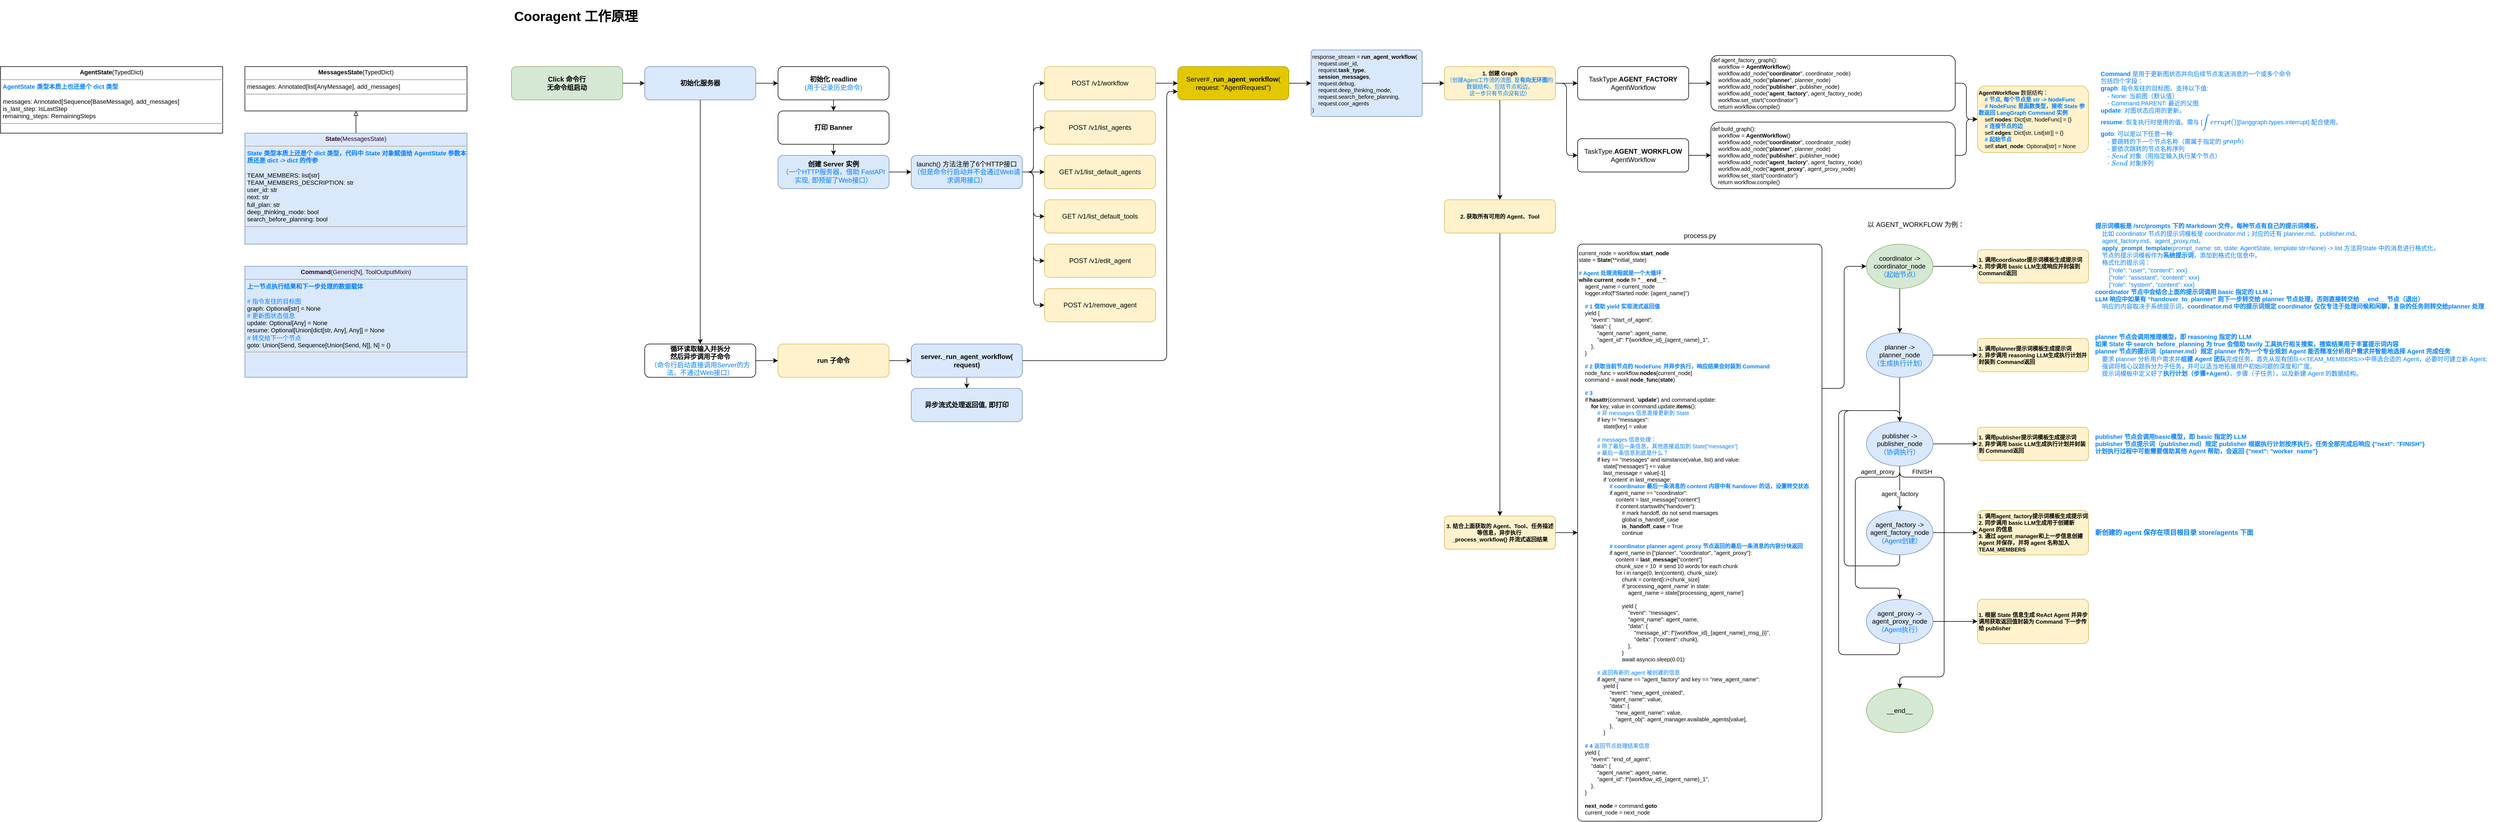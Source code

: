 <mxfile version="21.6.5" type="device">
  <diagram name="第 1 页" id="aY5aauBScyjGQ5DQ4PZY">
    <mxGraphModel dx="2400" dy="764" grid="1" gridSize="10" guides="1" tooltips="1" connect="1" arrows="1" fold="1" page="1" pageScale="1" pageWidth="1169" pageHeight="827" math="0" shadow="0">
      <root>
        <mxCell id="0" />
        <mxCell id="1" parent="0" />
        <mxCell id="wADNUqXdICKrNf2AoUfC-4" value="" style="edgeStyle=orthogonalEdgeStyle;orthogonalLoop=1;jettySize=auto;html=1;rounded=1;" parent="1" source="wADNUqXdICKrNf2AoUfC-1" target="wADNUqXdICKrNf2AoUfC-3" edge="1">
          <mxGeometry relative="1" as="geometry" />
        </mxCell>
        <mxCell id="wADNUqXdICKrNf2AoUfC-1" value="&lt;b&gt;Click 命令行&lt;br&gt;无命令组启动&lt;/b&gt;" style="rounded=1;whiteSpace=wrap;html=1;fillColor=#d5e8d4;strokeColor=#82b366;" parent="1" vertex="1">
          <mxGeometry x="40" y="120" width="200" height="60" as="geometry" />
        </mxCell>
        <mxCell id="wADNUqXdICKrNf2AoUfC-2" value="&lt;h1&gt;Cooragent 工作原理&lt;/h1&gt;&lt;p&gt;&lt;br&gt;&lt;/p&gt;" style="text;html=1;strokeColor=none;fillColor=none;spacing=5;spacingTop=-20;whiteSpace=wrap;overflow=hidden;rounded=0;" parent="1" vertex="1">
          <mxGeometry x="40" y="10" width="480" height="70" as="geometry" />
        </mxCell>
        <mxCell id="wADNUqXdICKrNf2AoUfC-6" value="" style="edgeStyle=orthogonalEdgeStyle;orthogonalLoop=1;jettySize=auto;html=1;rounded=1;" parent="1" source="wADNUqXdICKrNf2AoUfC-3" target="wADNUqXdICKrNf2AoUfC-5" edge="1">
          <mxGeometry relative="1" as="geometry" />
        </mxCell>
        <mxCell id="wADNUqXdICKrNf2AoUfC-10" value="" style="edgeStyle=orthogonalEdgeStyle;orthogonalLoop=1;jettySize=auto;html=1;rounded=1;" parent="1" source="wADNUqXdICKrNf2AoUfC-3" target="wADNUqXdICKrNf2AoUfC-9" edge="1">
          <mxGeometry relative="1" as="geometry" />
        </mxCell>
        <mxCell id="wADNUqXdICKrNf2AoUfC-3" value="&lt;b&gt;初始化服务器&lt;/b&gt;" style="rounded=1;whiteSpace=wrap;html=1;fillColor=#dae8fc;strokeColor=#6c8ebf;" parent="1" vertex="1">
          <mxGeometry x="280" y="120" width="200" height="60" as="geometry" />
        </mxCell>
        <mxCell id="wADNUqXdICKrNf2AoUfC-8" value="" style="edgeStyle=orthogonalEdgeStyle;orthogonalLoop=1;jettySize=auto;html=1;rounded=1;" parent="1" source="wADNUqXdICKrNf2AoUfC-5" target="wADNUqXdICKrNf2AoUfC-7" edge="1">
          <mxGeometry relative="1" as="geometry" />
        </mxCell>
        <mxCell id="wADNUqXdICKrNf2AoUfC-5" value="&lt;b&gt;循环读取输入并拆分&lt;/b&gt;&lt;br&gt;&lt;b&gt;然后异步调用子命令&lt;/b&gt;&lt;br&gt;&lt;font color=&quot;#007fff&quot;&gt;（命令行启动直接调用Server的方法，不通过Web接口）&lt;/font&gt;" style="rounded=1;whiteSpace=wrap;html=1;" parent="1" vertex="1">
          <mxGeometry x="280" y="620" width="200" height="60" as="geometry" />
        </mxCell>
        <mxCell id="wADNUqXdICKrNf2AoUfC-32" value="" style="edgeStyle=orthogonalEdgeStyle;orthogonalLoop=1;jettySize=auto;html=1;rounded=1;" parent="1" source="wADNUqXdICKrNf2AoUfC-7" target="wADNUqXdICKrNf2AoUfC-31" edge="1">
          <mxGeometry relative="1" as="geometry" />
        </mxCell>
        <mxCell id="wADNUqXdICKrNf2AoUfC-7" value="&lt;b&gt;run 子命令&lt;/b&gt;" style="rounded=1;whiteSpace=wrap;html=1;fillColor=#fff2cc;strokeColor=#d6b656;" parent="1" vertex="1">
          <mxGeometry x="520" y="620" width="200" height="60" as="geometry" />
        </mxCell>
        <mxCell id="wADNUqXdICKrNf2AoUfC-13" style="edgeStyle=orthogonalEdgeStyle;orthogonalLoop=1;jettySize=auto;html=1;exitX=0.5;exitY=1;exitDx=0;exitDy=0;rounded=1;" parent="1" source="wADNUqXdICKrNf2AoUfC-9" target="wADNUqXdICKrNf2AoUfC-11" edge="1">
          <mxGeometry relative="1" as="geometry" />
        </mxCell>
        <mxCell id="wADNUqXdICKrNf2AoUfC-9" value="&lt;b&gt;初始化 readline&lt;/b&gt;&lt;br&gt;&lt;font color=&quot;#007fff&quot;&gt;(用于记录历史命令)&lt;/font&gt;" style="rounded=1;whiteSpace=wrap;html=1;" parent="1" vertex="1">
          <mxGeometry x="520" y="120" width="200" height="60" as="geometry" />
        </mxCell>
        <mxCell id="wADNUqXdICKrNf2AoUfC-16" style="edgeStyle=orthogonalEdgeStyle;orthogonalLoop=1;jettySize=auto;html=1;exitX=0.5;exitY=1;exitDx=0;exitDy=0;entryX=0.5;entryY=0;entryDx=0;entryDy=0;rounded=1;" parent="1" source="wADNUqXdICKrNf2AoUfC-11" target="wADNUqXdICKrNf2AoUfC-15" edge="1">
          <mxGeometry relative="1" as="geometry" />
        </mxCell>
        <mxCell id="wADNUqXdICKrNf2AoUfC-11" value="&lt;b&gt;打印 Banner&lt;/b&gt;" style="rounded=1;whiteSpace=wrap;html=1;" parent="1" vertex="1">
          <mxGeometry x="520" y="200" width="200" height="60" as="geometry" />
        </mxCell>
        <mxCell id="wADNUqXdICKrNf2AoUfC-18" value="" style="edgeStyle=orthogonalEdgeStyle;orthogonalLoop=1;jettySize=auto;html=1;rounded=1;" parent="1" source="wADNUqXdICKrNf2AoUfC-15" target="wADNUqXdICKrNf2AoUfC-17" edge="1">
          <mxGeometry relative="1" as="geometry" />
        </mxCell>
        <mxCell id="wADNUqXdICKrNf2AoUfC-15" value="&lt;b&gt;创建 Server 实例&lt;/b&gt;&lt;br&gt;&lt;font color=&quot;#007fff&quot;&gt;（一个HTTP服务器，借助 FastAPI 实现, 即预留了Web接口）&lt;/font&gt;" style="rounded=1;whiteSpace=wrap;html=1;fillColor=#dae8fc;strokeColor=#6c8ebf;" parent="1" vertex="1">
          <mxGeometry x="520" y="280" width="200" height="60" as="geometry" />
        </mxCell>
        <mxCell id="wADNUqXdICKrNf2AoUfC-20" value="" style="edgeStyle=orthogonalEdgeStyle;orthogonalLoop=1;jettySize=auto;html=1;rounded=1;" parent="1" source="wADNUqXdICKrNf2AoUfC-17" target="wADNUqXdICKrNf2AoUfC-19" edge="1">
          <mxGeometry relative="1" as="geometry">
            <Array as="points">
              <mxPoint x="980" y="310" />
              <mxPoint x="980" y="150" />
            </Array>
          </mxGeometry>
        </mxCell>
        <mxCell id="wADNUqXdICKrNf2AoUfC-23" style="edgeStyle=orthogonalEdgeStyle;orthogonalLoop=1;jettySize=auto;html=1;exitX=1;exitY=0.5;exitDx=0;exitDy=0;entryX=0;entryY=0.5;entryDx=0;entryDy=0;rounded=1;" parent="1" source="wADNUqXdICKrNf2AoUfC-17" target="wADNUqXdICKrNf2AoUfC-21" edge="1">
          <mxGeometry relative="1" as="geometry" />
        </mxCell>
        <mxCell id="wADNUqXdICKrNf2AoUfC-24" style="edgeStyle=orthogonalEdgeStyle;orthogonalLoop=1;jettySize=auto;html=1;exitX=1;exitY=0.5;exitDx=0;exitDy=0;rounded=1;" parent="1" source="wADNUqXdICKrNf2AoUfC-17" target="wADNUqXdICKrNf2AoUfC-22" edge="1">
          <mxGeometry relative="1" as="geometry" />
        </mxCell>
        <mxCell id="wADNUqXdICKrNf2AoUfC-26" style="edgeStyle=orthogonalEdgeStyle;orthogonalLoop=1;jettySize=auto;html=1;exitX=1;exitY=0.5;exitDx=0;exitDy=0;entryX=0;entryY=0.5;entryDx=0;entryDy=0;rounded=1;" parent="1" source="wADNUqXdICKrNf2AoUfC-17" target="wADNUqXdICKrNf2AoUfC-25" edge="1">
          <mxGeometry relative="1" as="geometry" />
        </mxCell>
        <mxCell id="wADNUqXdICKrNf2AoUfC-28" style="edgeStyle=orthogonalEdgeStyle;orthogonalLoop=1;jettySize=auto;html=1;exitX=1;exitY=0.5;exitDx=0;exitDy=0;entryX=0;entryY=0.5;entryDx=0;entryDy=0;rounded=1;" parent="1" source="wADNUqXdICKrNf2AoUfC-17" target="wADNUqXdICKrNf2AoUfC-27" edge="1">
          <mxGeometry relative="1" as="geometry" />
        </mxCell>
        <mxCell id="wADNUqXdICKrNf2AoUfC-30" style="edgeStyle=orthogonalEdgeStyle;orthogonalLoop=1;jettySize=auto;html=1;exitX=1;exitY=0.5;exitDx=0;exitDy=0;entryX=0;entryY=0.5;entryDx=0;entryDy=0;rounded=1;" parent="1" source="wADNUqXdICKrNf2AoUfC-17" target="wADNUqXdICKrNf2AoUfC-29" edge="1">
          <mxGeometry relative="1" as="geometry" />
        </mxCell>
        <mxCell id="wADNUqXdICKrNf2AoUfC-17" value="launch() 方法注册了6个HTTP接口&lt;br&gt;&lt;font color=&quot;#007fff&quot;&gt;（但是命令行启动并不会通过Web请求调用接口）&lt;/font&gt;" style="rounded=1;whiteSpace=wrap;html=1;fillColor=#dae8fc;strokeColor=#6c8ebf;" parent="1" vertex="1">
          <mxGeometry x="760" y="280" width="200" height="60" as="geometry" />
        </mxCell>
        <mxCell id="wADNUqXdICKrNf2AoUfC-37" style="edgeStyle=orthogonalEdgeStyle;orthogonalLoop=1;jettySize=auto;html=1;exitX=1;exitY=0.5;exitDx=0;exitDy=0;rounded=1;" parent="1" source="wADNUqXdICKrNf2AoUfC-19" target="wADNUqXdICKrNf2AoUfC-36" edge="1">
          <mxGeometry relative="1" as="geometry" />
        </mxCell>
        <mxCell id="wADNUqXdICKrNf2AoUfC-19" value="POST&amp;nbsp;/v1/workflow" style="rounded=1;whiteSpace=wrap;html=1;fillColor=#fff2cc;strokeColor=#d6b656;" parent="1" vertex="1">
          <mxGeometry x="1000" y="120" width="200" height="60" as="geometry" />
        </mxCell>
        <mxCell id="wADNUqXdICKrNf2AoUfC-21" value="POST&amp;nbsp;/v1/list_agents" style="rounded=1;whiteSpace=wrap;html=1;fillColor=#fff2cc;strokeColor=#d6b656;" parent="1" vertex="1">
          <mxGeometry x="1000" y="200" width="200" height="60" as="geometry" />
        </mxCell>
        <mxCell id="wADNUqXdICKrNf2AoUfC-22" value="GET /v1/list_default_agents" style="rounded=1;whiteSpace=wrap;html=1;fillColor=#fff2cc;strokeColor=#d6b656;" parent="1" vertex="1">
          <mxGeometry x="1000" y="280" width="200" height="60" as="geometry" />
        </mxCell>
        <mxCell id="wADNUqXdICKrNf2AoUfC-25" value="GET /v1/list_default_tools" style="rounded=1;whiteSpace=wrap;html=1;fillColor=#fff2cc;strokeColor=#d6b656;" parent="1" vertex="1">
          <mxGeometry x="1000" y="360" width="200" height="60" as="geometry" />
        </mxCell>
        <mxCell id="wADNUqXdICKrNf2AoUfC-27" value="POST /v1/edit_agent" style="rounded=1;whiteSpace=wrap;html=1;fillColor=#fff2cc;strokeColor=#d6b656;" parent="1" vertex="1">
          <mxGeometry x="1000" y="440" width="200" height="60" as="geometry" />
        </mxCell>
        <mxCell id="wADNUqXdICKrNf2AoUfC-29" value="POST /v1/remove_agent" style="rounded=1;whiteSpace=wrap;html=1;fillColor=#fff2cc;strokeColor=#d6b656;" parent="1" vertex="1">
          <mxGeometry x="1000" y="520" width="200" height="60" as="geometry" />
        </mxCell>
        <mxCell id="wADNUqXdICKrNf2AoUfC-35" style="edgeStyle=orthogonalEdgeStyle;orthogonalLoop=1;jettySize=auto;html=1;exitX=0.5;exitY=1;exitDx=0;exitDy=0;rounded=1;" parent="1" source="wADNUqXdICKrNf2AoUfC-31" target="wADNUqXdICKrNf2AoUfC-33" edge="1">
          <mxGeometry relative="1" as="geometry" />
        </mxCell>
        <mxCell id="wADNUqXdICKrNf2AoUfC-38" style="edgeStyle=orthogonalEdgeStyle;orthogonalLoop=1;jettySize=auto;html=1;exitX=1;exitY=0.5;exitDx=0;exitDy=0;entryX=0;entryY=0.75;entryDx=0;entryDy=0;rounded=1;" parent="1" source="wADNUqXdICKrNf2AoUfC-31" target="wADNUqXdICKrNf2AoUfC-36" edge="1">
          <mxGeometry relative="1" as="geometry">
            <Array as="points">
              <mxPoint x="1220" y="650" />
              <mxPoint x="1220" y="165" />
            </Array>
          </mxGeometry>
        </mxCell>
        <mxCell id="wADNUqXdICKrNf2AoUfC-31" value="&lt;b&gt;server._run_agent_workflow(&lt;br&gt;request)&lt;/b&gt;" style="rounded=1;whiteSpace=wrap;html=1;fillColor=#dae8fc;strokeColor=#6c8ebf;" parent="1" vertex="1">
          <mxGeometry x="760" y="620" width="200" height="60" as="geometry" />
        </mxCell>
        <mxCell id="wADNUqXdICKrNf2AoUfC-33" value="&lt;b&gt;异步流式处理返回值, 即打印&lt;/b&gt;" style="rounded=1;whiteSpace=wrap;html=1;fillColor=#dae8fc;strokeColor=#6c8ebf;" parent="1" vertex="1">
          <mxGeometry x="760" y="700" width="200" height="60" as="geometry" />
        </mxCell>
        <mxCell id="wADNUqXdICKrNf2AoUfC-40" value="" style="edgeStyle=orthogonalEdgeStyle;orthogonalLoop=1;jettySize=auto;html=1;rounded=1;" parent="1" source="wADNUqXdICKrNf2AoUfC-36" target="wADNUqXdICKrNf2AoUfC-39" edge="1">
          <mxGeometry relative="1" as="geometry" />
        </mxCell>
        <mxCell id="wADNUqXdICKrNf2AoUfC-36" value="Server#&lt;b&gt;_run_agent_workflow&lt;/b&gt;(&lt;br&gt;request: &quot;AgentRequest&quot;)" style="rounded=1;whiteSpace=wrap;html=1;fillColor=#e3c800;fontColor=#000000;strokeColor=#B09500;" parent="1" vertex="1">
          <mxGeometry x="1240" y="120" width="200" height="60" as="geometry" />
        </mxCell>
        <mxCell id="wADNUqXdICKrNf2AoUfC-42" value="" style="edgeStyle=orthogonalEdgeStyle;orthogonalLoop=1;jettySize=auto;html=1;rounded=1;" parent="1" source="wADNUqXdICKrNf2AoUfC-39" target="wADNUqXdICKrNf2AoUfC-41" edge="1">
          <mxGeometry relative="1" as="geometry" />
        </mxCell>
        <mxCell id="wADNUqXdICKrNf2AoUfC-39" value="&lt;div style=&quot;font-size: 10px;&quot;&gt;response_stream = &lt;b&gt;run_agent_workflow&lt;/b&gt;(&lt;/div&gt;&lt;div style=&quot;font-size: 10px;&quot;&gt;&amp;nbsp; &amp;nbsp; request.user_id,&lt;/div&gt;&lt;div style=&quot;font-size: 10px;&quot;&gt;&amp;nbsp; &amp;nbsp; request.&lt;b&gt;task_type&lt;/b&gt;,&lt;/div&gt;&lt;div style=&quot;font-size: 10px;&quot;&gt;&amp;nbsp; &amp;nbsp; &lt;b&gt;session_messages&lt;/b&gt;,&lt;/div&gt;&lt;div style=&quot;font-size: 10px;&quot;&gt;&amp;nbsp; &amp;nbsp; request.debug,&lt;/div&gt;&lt;div style=&quot;font-size: 10px;&quot;&gt;&amp;nbsp; &amp;nbsp; request.deep_thinking_mode,&lt;/div&gt;&lt;div style=&quot;font-size: 10px;&quot;&gt;&amp;nbsp; &amp;nbsp; request.search_before_planning,&lt;/div&gt;&lt;div style=&quot;font-size: 10px;&quot;&gt;&amp;nbsp; &amp;nbsp; request.coor_agents&lt;/div&gt;&lt;div style=&quot;font-size: 10px;&quot;&gt;)&lt;/div&gt;" style="rounded=1;whiteSpace=wrap;html=1;align=left;arcSize=4;fontSize=10;fillColor=#dae8fc;strokeColor=#6c8ebf;" parent="1" vertex="1">
          <mxGeometry x="1480" y="90" width="200" height="120" as="geometry" />
        </mxCell>
        <mxCell id="wADNUqXdICKrNf2AoUfC-44" style="edgeStyle=orthogonalEdgeStyle;orthogonalLoop=1;jettySize=auto;html=1;exitX=0.5;exitY=1;exitDx=0;exitDy=0;rounded=1;" parent="1" source="wADNUqXdICKrNf2AoUfC-41" target="wADNUqXdICKrNf2AoUfC-43" edge="1">
          <mxGeometry relative="1" as="geometry" />
        </mxCell>
        <mxCell id="550szYZ8-_55CTVGK7oN-2" value="" style="edgeStyle=orthogonalEdgeStyle;orthogonalLoop=1;jettySize=auto;html=1;rounded=1;" parent="1" source="wADNUqXdICKrNf2AoUfC-41" target="550szYZ8-_55CTVGK7oN-1" edge="1">
          <mxGeometry relative="1" as="geometry" />
        </mxCell>
        <mxCell id="550szYZ8-_55CTVGK7oN-4" style="edgeStyle=orthogonalEdgeStyle;orthogonalLoop=1;jettySize=auto;html=1;exitX=1;exitY=0.5;exitDx=0;exitDy=0;entryX=0;entryY=0.5;entryDx=0;entryDy=0;rounded=1;" parent="1" source="wADNUqXdICKrNf2AoUfC-41" target="550szYZ8-_55CTVGK7oN-3" edge="1">
          <mxGeometry relative="1" as="geometry" />
        </mxCell>
        <mxCell id="wADNUqXdICKrNf2AoUfC-41" value="&lt;div style=&quot;font-size: 10px;&quot;&gt;&lt;b&gt;1. 创建 Graph&lt;/b&gt;&lt;/div&gt;&lt;div style=&quot;font-size: 10px;&quot;&gt;&lt;font color=&quot;#007fff&quot;&gt;（创建Agent工作流的流图, 是&lt;b&gt;有向无环图&lt;/b&gt;的数据结构，包括节点和边，&lt;/font&gt;&lt;/div&gt;&lt;font color=&quot;#007fff&quot;&gt;这一步只有节点没有边&lt;/font&gt;&lt;span style=&quot;color: rgb(0, 127, 255); background-color: initial;&quot;&gt;）&lt;/span&gt;&lt;font color=&quot;#007fff&quot;&gt;&lt;br&gt;&lt;/font&gt;" style="rounded=1;whiteSpace=wrap;html=1;fillColor=#fff2cc;strokeColor=#d6b656;align=center;arcSize=12;fontSize=10;" parent="1" vertex="1">
          <mxGeometry x="1720" y="120" width="200" height="60" as="geometry" />
        </mxCell>
        <mxCell id="wADNUqXdICKrNf2AoUfC-46" style="edgeStyle=orthogonalEdgeStyle;orthogonalLoop=1;jettySize=auto;html=1;exitX=0.5;exitY=1;exitDx=0;exitDy=0;rounded=1;" parent="1" source="wADNUqXdICKrNf2AoUfC-43" target="wADNUqXdICKrNf2AoUfC-45" edge="1">
          <mxGeometry relative="1" as="geometry" />
        </mxCell>
        <mxCell id="wADNUqXdICKrNf2AoUfC-43" value="&lt;div style=&quot;font-size: 10px;&quot;&gt;&lt;b&gt;2. 获取所有可用的 Agent、Tool&lt;/b&gt;&lt;/div&gt;" style="rounded=1;whiteSpace=wrap;html=1;fillColor=#fff2cc;strokeColor=#d6b656;align=center;arcSize=12;fontSize=10;" parent="1" vertex="1">
          <mxGeometry x="1720" y="360" width="200" height="60" as="geometry" />
        </mxCell>
        <mxCell id="wADNUqXdICKrNf2AoUfC-48" value="" style="edgeStyle=orthogonalEdgeStyle;orthogonalLoop=1;jettySize=auto;html=1;rounded=1;" parent="1" source="wADNUqXdICKrNf2AoUfC-45" target="wADNUqXdICKrNf2AoUfC-47" edge="1">
          <mxGeometry relative="1" as="geometry" />
        </mxCell>
        <mxCell id="wADNUqXdICKrNf2AoUfC-45" value="&lt;div style=&quot;font-size: 10px;&quot;&gt;&lt;b&gt;3. 结合上面获取的 Agent、Tool、任务描述等信息，异步执行&amp;nbsp;&lt;/b&gt;&lt;/div&gt;&lt;b&gt;_process_workflow() 并流式返回结果&lt;/b&gt;" style="rounded=1;whiteSpace=wrap;html=1;fillColor=#fff2cc;strokeColor=#d6b656;align=center;arcSize=12;fontSize=10;" parent="1" vertex="1">
          <mxGeometry x="1720" y="930" width="200" height="60" as="geometry" />
        </mxCell>
        <mxCell id="QjgCt9aAx_B8vFiCopZa-4" style="edgeStyle=orthogonalEdgeStyle;orthogonalLoop=1;jettySize=auto;html=1;exitX=1;exitY=0.25;exitDx=0;exitDy=0;rounded=1;" parent="1" source="wADNUqXdICKrNf2AoUfC-47" target="550szYZ8-_55CTVGK7oN-11" edge="1">
          <mxGeometry relative="1" as="geometry" />
        </mxCell>
        <mxCell id="wADNUqXdICKrNf2AoUfC-47" value="&lt;div style=&quot;&quot;&gt;&lt;div style=&quot;&quot;&gt;current_node = workflow.&lt;b&gt;start_node&lt;/b&gt;&lt;/div&gt;&lt;div style=&quot;&quot;&gt;state = &lt;b&gt;State&lt;/b&gt;(**initial_state)&lt;/div&gt;&lt;div style=&quot;&quot;&gt;&lt;br&gt;&lt;/div&gt;&lt;div style=&quot;&quot;&gt;&lt;b&gt;&lt;font color=&quot;#007fff&quot;&gt;# Agent 处理流程就是一个大循环&lt;/font&gt;&lt;/b&gt;&lt;/div&gt;&lt;div style=&quot;&quot;&gt;&lt;b&gt;while&lt;/b&gt; &lt;b&gt;current_node != &quot;__end__&quot;&lt;/b&gt;:&lt;/div&gt;&lt;div style=&quot;&quot;&gt;&amp;nbsp; &amp;nbsp; agent_name = current_node&lt;/div&gt;&lt;div style=&quot;&quot;&gt;&amp;nbsp; &amp;nbsp; logger.info(f&quot;Started node: {agent_name}&quot;)&lt;/div&gt;&lt;div style=&quot;&quot;&gt;&amp;nbsp; &amp;nbsp; &amp;nbsp;&lt;/div&gt;&lt;div style=&quot;&quot;&gt;&lt;font color=&quot;#007fff&quot;&gt;&lt;b&gt;&amp;nbsp; &amp;nbsp; # 1 借助 yield 实现流式返回值&lt;/b&gt;&lt;/font&gt;&lt;/div&gt;&lt;div style=&quot;&quot;&gt;&amp;nbsp; &amp;nbsp; yield {&lt;/div&gt;&lt;div style=&quot;&quot;&gt;&amp;nbsp; &amp;nbsp; &amp;nbsp; &amp;nbsp; &quot;event&quot;: &quot;start_of_agent&quot;,&lt;/div&gt;&lt;div style=&quot;&quot;&gt;&amp;nbsp; &amp;nbsp; &amp;nbsp; &amp;nbsp; &quot;data&quot;: {&lt;/div&gt;&lt;div style=&quot;&quot;&gt;&amp;nbsp; &amp;nbsp; &amp;nbsp; &amp;nbsp; &amp;nbsp; &amp;nbsp; &quot;agent_name&quot;: agent_name,&lt;/div&gt;&lt;div style=&quot;&quot;&gt;&amp;nbsp; &amp;nbsp; &amp;nbsp; &amp;nbsp; &amp;nbsp; &amp;nbsp; &quot;agent_id&quot;: f&quot;{workflow_id}_{agent_name}_1&quot;,&lt;/div&gt;&lt;div style=&quot;&quot;&gt;&amp;nbsp; &amp;nbsp; &amp;nbsp; &amp;nbsp; },&lt;/div&gt;&lt;div style=&quot;&quot;&gt;&amp;nbsp; &amp;nbsp; }&lt;/div&gt;&lt;div style=&quot;&quot;&gt;&lt;br&gt;&lt;/div&gt;&lt;div style=&quot;&quot;&gt;&lt;font style=&quot;&quot; color=&quot;#007fff&quot;&gt;&lt;b&gt;&amp;nbsp; &amp;nbsp; # 2 获取当前节点的 NodeFunc 并异步执行，响应结果会封装到 Command&lt;/b&gt;&lt;/font&gt;&lt;/div&gt;&lt;div style=&quot;&quot;&gt;&amp;nbsp; &amp;nbsp; node_func = workflow.&lt;b&gt;nodes&lt;/b&gt;[current_node]&lt;/div&gt;&lt;div style=&quot;&quot;&gt;&amp;nbsp; &amp;nbsp; command = await &lt;b&gt;node_func&lt;/b&gt;(&lt;b&gt;state&lt;/b&gt;)&lt;/div&gt;&lt;div style=&quot;&quot;&gt;&amp;nbsp; &amp;nbsp;&amp;nbsp;&lt;/div&gt;&lt;div style=&quot;&quot;&gt;&amp;nbsp; &amp;nbsp; &lt;font color=&quot;#007fff&quot;&gt;&lt;b&gt;# 3&lt;/b&gt;&amp;nbsp;&lt;/font&gt;&lt;/div&gt;&lt;div style=&quot;&quot;&gt;&amp;nbsp; &amp;nbsp; if &lt;b&gt;hasattr&lt;/b&gt;(command, &#39;&lt;b&gt;update&lt;/b&gt;&#39;) and command.update:&lt;/div&gt;&lt;div style=&quot;&quot;&gt;&amp;nbsp; &amp;nbsp; &amp;nbsp; &amp;nbsp; &lt;b&gt;for&lt;/b&gt; key, value in command.update.&lt;b&gt;items&lt;/b&gt;():&lt;/div&gt;&lt;div style=&quot;&quot;&gt;&lt;font color=&quot;#007fff&quot;&gt;&lt;span style=&quot;white-space: pre;&quot;&gt;&#x9;&lt;/span&gt;&amp;nbsp; &amp;nbsp; # 非 messages 信息直接更新到 State&lt;/font&gt;&lt;br&gt;&lt;/div&gt;&lt;div style=&quot;&quot;&gt;&amp;nbsp; &amp;nbsp; &amp;nbsp; &amp;nbsp; &amp;nbsp; &amp;nbsp; if key != &quot;messages&quot;:&lt;/div&gt;&lt;div style=&quot;&quot;&gt;&amp;nbsp; &amp;nbsp; &amp;nbsp; &amp;nbsp; &amp;nbsp; &amp;nbsp; &amp;nbsp; &amp;nbsp; state[key] = value&lt;/div&gt;&lt;div style=&quot;&quot;&gt;&amp;nbsp; &amp;nbsp; &amp;nbsp; &amp;nbsp; &amp;nbsp; &amp;nbsp;&amp;nbsp;&lt;/div&gt;&lt;div style=&quot;&quot;&gt;&lt;font color=&quot;#007fff&quot;&gt;&amp;nbsp; &amp;nbsp; &amp;nbsp; &amp;nbsp; &amp;nbsp; &amp;nbsp; # messages 信息处理：&lt;/font&gt;&lt;/div&gt;&lt;div style=&quot;&quot;&gt;&lt;font color=&quot;#007fff&quot;&gt;&amp;nbsp; &amp;nbsp; &amp;nbsp; &amp;nbsp; &amp;nbsp; &amp;nbsp; # 除了最后一条信息，其他直接追加到 State[&quot;messages&quot;]&lt;/font&gt;&lt;/div&gt;&lt;div style=&quot;&quot;&gt;&lt;font color=&quot;#007fff&quot;&gt;&amp;nbsp; &amp;nbsp; &amp;nbsp; &amp;nbsp; &amp;nbsp; &amp;nbsp; # 最后一条信息到底是什么？&lt;/font&gt;&lt;/div&gt;&lt;div style=&quot;&quot;&gt;&amp;nbsp; &amp;nbsp; &amp;nbsp; &amp;nbsp; &amp;nbsp; &amp;nbsp; if key == &quot;messages&quot; and isinstance(value, list) and value:&lt;/div&gt;&lt;div style=&quot;&quot;&gt;&amp;nbsp; &amp;nbsp; &amp;nbsp; &amp;nbsp; &amp;nbsp; &amp;nbsp; &amp;nbsp; &amp;nbsp; state[&quot;messages&quot;] += value&lt;/div&gt;&lt;div style=&quot;&quot;&gt;&amp;nbsp; &amp;nbsp; &amp;nbsp; &amp;nbsp; &amp;nbsp; &amp;nbsp; &amp;nbsp; &amp;nbsp; last_message = value[-1]&lt;/div&gt;&lt;div style=&quot;&quot;&gt;&amp;nbsp; &amp;nbsp; &amp;nbsp; &amp;nbsp; &amp;nbsp; &amp;nbsp; &amp;nbsp; &amp;nbsp; if &#39;content&#39; in last_message:&lt;/div&gt;&lt;div style=&quot;&quot;&gt;&lt;font color=&quot;#007fff&quot;&gt;&lt;b&gt;&lt;span style=&quot;white-space: pre;&quot;&gt;&#x9;&lt;/span&gt;&lt;span style=&quot;white-space: pre;&quot;&gt;&#x9;&lt;/span&gt;&amp;nbsp; &amp;nbsp; # coordinator 最后一条消息的 content 内容中有 handover 的话，设置转交状态&lt;br&gt;&lt;/b&gt;&lt;/font&gt;&lt;/div&gt;&lt;div style=&quot;&quot;&gt;&amp;nbsp; &amp;nbsp; &amp;nbsp; &amp;nbsp; &amp;nbsp; &amp;nbsp; &amp;nbsp; &amp;nbsp; &amp;nbsp; &amp;nbsp; if agent_name == &quot;coordinator&quot;:&lt;/div&gt;&lt;div style=&quot;&quot;&gt;&amp;nbsp; &amp;nbsp; &amp;nbsp; &amp;nbsp; &amp;nbsp; &amp;nbsp; &amp;nbsp; &amp;nbsp; &amp;nbsp; &amp;nbsp; &amp;nbsp; &amp;nbsp; content = last_message[&quot;content&quot;]&lt;/div&gt;&lt;div style=&quot;&quot;&gt;&amp;nbsp; &amp;nbsp; &amp;nbsp; &amp;nbsp; &amp;nbsp; &amp;nbsp; &amp;nbsp; &amp;nbsp; &amp;nbsp; &amp;nbsp; &amp;nbsp; &amp;nbsp; if content.startswith(&quot;handover&quot;):&lt;/div&gt;&lt;div style=&quot;&quot;&gt;&amp;nbsp; &amp;nbsp; &amp;nbsp; &amp;nbsp; &amp;nbsp; &amp;nbsp; &amp;nbsp; &amp;nbsp; &amp;nbsp; &amp;nbsp; &amp;nbsp; &amp;nbsp; &amp;nbsp; &amp;nbsp; # mark handoff, do not send maesages&lt;/div&gt;&lt;div style=&quot;&quot;&gt;&amp;nbsp; &amp;nbsp; &amp;nbsp; &amp;nbsp; &amp;nbsp; &amp;nbsp; &amp;nbsp; &amp;nbsp; &amp;nbsp; &amp;nbsp; &amp;nbsp; &amp;nbsp; &amp;nbsp; &amp;nbsp; global is_handoff_case&lt;/div&gt;&lt;div style=&quot;&quot;&gt;&amp;nbsp; &amp;nbsp; &amp;nbsp; &amp;nbsp; &amp;nbsp; &amp;nbsp; &amp;nbsp; &amp;nbsp; &amp;nbsp; &amp;nbsp; &amp;nbsp; &amp;nbsp; &amp;nbsp; &amp;nbsp; &lt;b&gt;is_handoff_case&lt;/b&gt; = True&lt;/div&gt;&lt;div style=&quot;&quot;&gt;&amp;nbsp; &amp;nbsp; &amp;nbsp; &amp;nbsp; &amp;nbsp; &amp;nbsp; &amp;nbsp; &amp;nbsp; &amp;nbsp; &amp;nbsp; &amp;nbsp; &amp;nbsp; &amp;nbsp; &amp;nbsp; continue&lt;/div&gt;&lt;div style=&quot;&quot;&gt;&amp;nbsp; &amp;nbsp; &amp;nbsp; &amp;nbsp; &amp;nbsp; &amp;nbsp; &amp;nbsp; &amp;nbsp; &amp;nbsp; &amp;nbsp;&amp;nbsp;&lt;/div&gt;&lt;div style=&quot;&quot;&gt;&lt;font color=&quot;#007fff&quot;&gt;&lt;b&gt;&amp;nbsp; &amp;nbsp; &amp;nbsp; &amp;nbsp; &amp;nbsp; &amp;nbsp; &amp;nbsp; &amp;nbsp; &amp;nbsp; &amp;nbsp; # coordinator planner agent_proxy 节点返回的最后一条消息的内容分块返回&lt;/b&gt;&lt;/font&gt;&lt;/div&gt;&lt;div style=&quot;&quot;&gt;&amp;nbsp; &amp;nbsp; &amp;nbsp; &amp;nbsp; &amp;nbsp; &amp;nbsp; &amp;nbsp; &amp;nbsp; &amp;nbsp; &amp;nbsp; if agent_name in [&quot;planner&quot;, &quot;coordinator&quot;, &quot;agent_proxy&quot;]:&lt;/div&gt;&lt;div style=&quot;&quot;&gt;&amp;nbsp; &amp;nbsp; &amp;nbsp; &amp;nbsp; &amp;nbsp; &amp;nbsp; &amp;nbsp; &amp;nbsp; &amp;nbsp; &amp;nbsp; &amp;nbsp; &amp;nbsp; content = &lt;b&gt;last_message&lt;/b&gt;[&quot;content&quot;]&lt;/div&gt;&lt;div style=&quot;&quot;&gt;&amp;nbsp; &amp;nbsp; &amp;nbsp; &amp;nbsp; &amp;nbsp; &amp;nbsp; &amp;nbsp; &amp;nbsp; &amp;nbsp; &amp;nbsp; &amp;nbsp; &amp;nbsp; chunk_size = 10&amp;nbsp; # send 10 words for each chunk&lt;/div&gt;&lt;div style=&quot;&quot;&gt;&amp;nbsp; &amp;nbsp; &amp;nbsp; &amp;nbsp; &amp;nbsp; &amp;nbsp; &amp;nbsp; &amp;nbsp; &amp;nbsp; &amp;nbsp; &amp;nbsp; &amp;nbsp; for i in range(0, len(content), chunk_size):&lt;/div&gt;&lt;div style=&quot;&quot;&gt;&amp;nbsp; &amp;nbsp; &amp;nbsp; &amp;nbsp; &amp;nbsp; &amp;nbsp; &amp;nbsp; &amp;nbsp; &amp;nbsp; &amp;nbsp; &amp;nbsp; &amp;nbsp; &amp;nbsp; &amp;nbsp; chunk = content[i:i+chunk_size]&lt;/div&gt;&lt;div style=&quot;&quot;&gt;&amp;nbsp; &amp;nbsp; &amp;nbsp; &amp;nbsp; &amp;nbsp; &amp;nbsp; &amp;nbsp; &amp;nbsp; &amp;nbsp; &amp;nbsp; &amp;nbsp; &amp;nbsp; &amp;nbsp; &amp;nbsp; if &#39;processing_agent_name&#39; in state:&lt;/div&gt;&lt;div style=&quot;&quot;&gt;&amp;nbsp; &amp;nbsp; &amp;nbsp; &amp;nbsp; &amp;nbsp; &amp;nbsp; &amp;nbsp; &amp;nbsp; &amp;nbsp; &amp;nbsp; &amp;nbsp; &amp;nbsp; &amp;nbsp; &amp;nbsp; &amp;nbsp; &amp;nbsp; agent_name = state[&#39;processing_agent_name&#39;]&lt;/div&gt;&lt;div style=&quot;&quot;&gt;&amp;nbsp; &amp;nbsp; &amp;nbsp; &amp;nbsp; &amp;nbsp; &amp;nbsp;&amp;nbsp;&lt;/div&gt;&lt;div style=&quot;&quot;&gt;&amp;nbsp; &amp;nbsp; &amp;nbsp; &amp;nbsp; &amp;nbsp; &amp;nbsp; &amp;nbsp; &amp;nbsp; &amp;nbsp; &amp;nbsp; &amp;nbsp; &amp;nbsp; &amp;nbsp; &amp;nbsp; yield {&lt;/div&gt;&lt;div style=&quot;&quot;&gt;&amp;nbsp; &amp;nbsp; &amp;nbsp; &amp;nbsp; &amp;nbsp; &amp;nbsp; &amp;nbsp; &amp;nbsp; &amp;nbsp; &amp;nbsp; &amp;nbsp; &amp;nbsp; &amp;nbsp; &amp;nbsp; &amp;nbsp; &amp;nbsp; &quot;event&quot;: &quot;messages&quot;,&lt;/div&gt;&lt;div style=&quot;&quot;&gt;&amp;nbsp; &amp;nbsp; &amp;nbsp; &amp;nbsp; &amp;nbsp; &amp;nbsp; &amp;nbsp; &amp;nbsp; &amp;nbsp; &amp;nbsp; &amp;nbsp; &amp;nbsp; &amp;nbsp; &amp;nbsp; &amp;nbsp; &amp;nbsp; &quot;agent_name&quot;: agent_name,&lt;/div&gt;&lt;div style=&quot;&quot;&gt;&amp;nbsp; &amp;nbsp; &amp;nbsp; &amp;nbsp; &amp;nbsp; &amp;nbsp; &amp;nbsp; &amp;nbsp; &amp;nbsp; &amp;nbsp; &amp;nbsp; &amp;nbsp; &amp;nbsp; &amp;nbsp; &amp;nbsp; &amp;nbsp; &quot;data&quot;: {&lt;/div&gt;&lt;div style=&quot;&quot;&gt;&amp;nbsp; &amp;nbsp; &amp;nbsp; &amp;nbsp; &amp;nbsp; &amp;nbsp; &amp;nbsp; &amp;nbsp; &amp;nbsp; &amp;nbsp; &amp;nbsp; &amp;nbsp; &amp;nbsp; &amp;nbsp; &amp;nbsp; &amp;nbsp; &amp;nbsp; &amp;nbsp; &quot;message_id&quot;: f&quot;{workflow_id}_{agent_name}_msg_{i}&quot;,&lt;/div&gt;&lt;div style=&quot;&quot;&gt;&amp;nbsp; &amp;nbsp; &amp;nbsp; &amp;nbsp; &amp;nbsp; &amp;nbsp; &amp;nbsp; &amp;nbsp; &amp;nbsp; &amp;nbsp; &amp;nbsp; &amp;nbsp; &amp;nbsp; &amp;nbsp; &amp;nbsp; &amp;nbsp; &amp;nbsp; &amp;nbsp; &quot;delta&quot;: {&quot;content&quot;: chunk},&lt;/div&gt;&lt;div style=&quot;&quot;&gt;&amp;nbsp; &amp;nbsp; &amp;nbsp; &amp;nbsp; &amp;nbsp; &amp;nbsp; &amp;nbsp; &amp;nbsp; &amp;nbsp; &amp;nbsp; &amp;nbsp; &amp;nbsp; &amp;nbsp; &amp;nbsp; &amp;nbsp; &amp;nbsp; },&lt;/div&gt;&lt;div style=&quot;&quot;&gt;&amp;nbsp; &amp;nbsp; &amp;nbsp; &amp;nbsp; &amp;nbsp; &amp;nbsp; &amp;nbsp; &amp;nbsp; &amp;nbsp; &amp;nbsp; &amp;nbsp; &amp;nbsp; &amp;nbsp; &amp;nbsp; }&lt;/div&gt;&lt;div style=&quot;&quot;&gt;&amp;nbsp; &amp;nbsp; &amp;nbsp; &amp;nbsp; &amp;nbsp; &amp;nbsp; &amp;nbsp; &amp;nbsp; &amp;nbsp; &amp;nbsp; &amp;nbsp; &amp;nbsp; &amp;nbsp; &amp;nbsp; await asyncio.sleep(0.01)&lt;/div&gt;&lt;div style=&quot;&quot;&gt;&lt;br&gt;&lt;/div&gt;&lt;div style=&quot;&quot;&gt;&lt;font color=&quot;#007fff&quot;&gt;&amp;nbsp; &amp;nbsp; &amp;nbsp; &amp;nbsp; &amp;nbsp; &amp;nbsp; # 返回有新的 agent 被创建的信息&lt;/font&gt;&lt;/div&gt;&lt;div style=&quot;&quot;&gt;&amp;nbsp; &amp;nbsp; &amp;nbsp; &amp;nbsp; &amp;nbsp; &amp;nbsp; if agent_name == &quot;agent_factory&quot; and key == &quot;new_agent_name&quot;:&lt;/div&gt;&lt;div style=&quot;&quot;&gt;&amp;nbsp; &amp;nbsp; &amp;nbsp; &amp;nbsp; &amp;nbsp; &amp;nbsp; &amp;nbsp; &amp;nbsp; yield {&lt;/div&gt;&lt;div style=&quot;&quot;&gt;&amp;nbsp; &amp;nbsp; &amp;nbsp; &amp;nbsp; &amp;nbsp; &amp;nbsp; &amp;nbsp; &amp;nbsp; &amp;nbsp; &amp;nbsp; &quot;event&quot;: &quot;new_agent_created&quot;,&lt;/div&gt;&lt;div style=&quot;&quot;&gt;&amp;nbsp; &amp;nbsp; &amp;nbsp; &amp;nbsp; &amp;nbsp; &amp;nbsp; &amp;nbsp; &amp;nbsp; &amp;nbsp; &amp;nbsp; &quot;agent_name&quot;: value,&lt;/div&gt;&lt;div style=&quot;&quot;&gt;&amp;nbsp; &amp;nbsp; &amp;nbsp; &amp;nbsp; &amp;nbsp; &amp;nbsp; &amp;nbsp; &amp;nbsp; &amp;nbsp; &amp;nbsp; &quot;data&quot;: {&lt;/div&gt;&lt;div style=&quot;&quot;&gt;&amp;nbsp; &amp;nbsp; &amp;nbsp; &amp;nbsp; &amp;nbsp; &amp;nbsp; &amp;nbsp; &amp;nbsp; &amp;nbsp; &amp;nbsp; &amp;nbsp; &amp;nbsp; &quot;new_agent_name&quot;: value,&lt;/div&gt;&lt;div style=&quot;&quot;&gt;&amp;nbsp; &amp;nbsp; &amp;nbsp; &amp;nbsp; &amp;nbsp; &amp;nbsp; &amp;nbsp; &amp;nbsp; &amp;nbsp; &amp;nbsp; &amp;nbsp; &amp;nbsp; &quot;agent_obj&quot;: agent_manager.available_agents[value],&lt;/div&gt;&lt;div style=&quot;&quot;&gt;&amp;nbsp; &amp;nbsp; &amp;nbsp; &amp;nbsp; &amp;nbsp; &amp;nbsp; &amp;nbsp; &amp;nbsp; &amp;nbsp; &amp;nbsp; },&lt;/div&gt;&lt;div style=&quot;&quot;&gt;&amp;nbsp; &amp;nbsp; &amp;nbsp; &amp;nbsp; &amp;nbsp; &amp;nbsp; &amp;nbsp; &amp;nbsp; }&lt;/div&gt;&lt;div style=&quot;&quot;&gt;&amp;nbsp; &amp;nbsp; &amp;nbsp; &amp;nbsp; &amp;nbsp; &amp;nbsp; &amp;nbsp; &amp;nbsp; &amp;nbsp; &amp;nbsp; &amp;nbsp; &amp;nbsp; &amp;nbsp; &amp;nbsp;&lt;/div&gt;&lt;div style=&quot;&quot;&gt;&lt;font color=&quot;#007fff&quot;&gt;&amp;nbsp; &amp;nbsp;&lt;b&gt; # 4&lt;/b&gt;&amp;nbsp;返回节点处理结束信息&amp;nbsp; &amp;nbsp; &amp;nbsp; &amp;nbsp; &amp;nbsp; &amp;nbsp;&amp;nbsp;&lt;/font&gt;&lt;/div&gt;&lt;div style=&quot;&quot;&gt;&amp;nbsp; &amp;nbsp; yield {&lt;/div&gt;&lt;div style=&quot;&quot;&gt;&amp;nbsp; &amp;nbsp; &amp;nbsp; &amp;nbsp; &quot;event&quot;: &quot;end_of_agent&quot;,&lt;/div&gt;&lt;div style=&quot;&quot;&gt;&amp;nbsp; &amp;nbsp; &amp;nbsp; &amp;nbsp; &quot;data&quot;: {&lt;/div&gt;&lt;div style=&quot;&quot;&gt;&amp;nbsp; &amp;nbsp; &amp;nbsp; &amp;nbsp; &amp;nbsp; &amp;nbsp; &quot;agent_name&quot;: agent_name,&lt;/div&gt;&lt;div style=&quot;&quot;&gt;&amp;nbsp; &amp;nbsp; &amp;nbsp; &amp;nbsp; &amp;nbsp; &amp;nbsp; &quot;agent_id&quot;: f&quot;{workflow_id}_{agent_name}_1&quot;,&lt;/div&gt;&lt;div style=&quot;&quot;&gt;&amp;nbsp; &amp;nbsp; &amp;nbsp; &amp;nbsp; },&lt;/div&gt;&lt;div style=&quot;&quot;&gt;&amp;nbsp; &amp;nbsp; }&lt;/div&gt;&lt;div style=&quot;&quot;&gt;&amp;nbsp; &amp;nbsp;&amp;nbsp;&lt;/div&gt;&lt;div style=&quot;&quot;&gt;&amp;nbsp; &amp;nbsp; &lt;b&gt;next_node&lt;/b&gt; = command.&lt;b&gt;goto&lt;/b&gt;&amp;nbsp; &amp;nbsp; &amp;nbsp; &amp;nbsp; &amp;nbsp; &amp;nbsp;&amp;nbsp;&lt;/div&gt;&lt;div style=&quot;&quot;&gt;&amp;nbsp; &amp;nbsp; current_node = next_node&lt;/div&gt;&lt;/div&gt;" style="rounded=1;whiteSpace=wrap;html=1;align=left;arcSize=2;fontSize=10;" parent="1" vertex="1">
          <mxGeometry x="1960" y="440" width="440" height="1040" as="geometry" />
        </mxCell>
        <mxCell id="550szYZ8-_55CTVGK7oN-6" value="" style="edgeStyle=orthogonalEdgeStyle;orthogonalLoop=1;jettySize=auto;html=1;rounded=1;" parent="1" source="550szYZ8-_55CTVGK7oN-1" target="550szYZ8-_55CTVGK7oN-5" edge="1">
          <mxGeometry relative="1" as="geometry" />
        </mxCell>
        <mxCell id="550szYZ8-_55CTVGK7oN-1" value="TaskType.&lt;b&gt;AGENT_FACTORY&lt;/b&gt;&lt;br&gt;AgentWorkflow" style="rounded=1;whiteSpace=wrap;html=1;align=center;arcSize=12;fontSize=12;" parent="1" vertex="1">
          <mxGeometry x="1960" y="120" width="200" height="60" as="geometry" />
        </mxCell>
        <mxCell id="550szYZ8-_55CTVGK7oN-8" style="edgeStyle=orthogonalEdgeStyle;orthogonalLoop=1;jettySize=auto;html=1;exitX=1;exitY=0.5;exitDx=0;exitDy=0;rounded=1;" parent="1" source="550szYZ8-_55CTVGK7oN-3" target="550szYZ8-_55CTVGK7oN-7" edge="1">
          <mxGeometry relative="1" as="geometry" />
        </mxCell>
        <mxCell id="550szYZ8-_55CTVGK7oN-3" value="TaskType.&lt;b&gt;AGENT_WORKFLOW&lt;/b&gt;&lt;br&gt;AgentWorkflow" style="rounded=1;whiteSpace=wrap;html=1;align=center;arcSize=12;fontSize=12;" parent="1" vertex="1">
          <mxGeometry x="1960" y="250" width="200" height="60" as="geometry" />
        </mxCell>
        <mxCell id="550szYZ8-_55CTVGK7oN-10" value="" style="edgeStyle=orthogonalEdgeStyle;orthogonalLoop=1;jettySize=auto;html=1;rounded=1;" parent="1" source="550szYZ8-_55CTVGK7oN-5" target="550szYZ8-_55CTVGK7oN-9" edge="1">
          <mxGeometry relative="1" as="geometry" />
        </mxCell>
        <mxCell id="550szYZ8-_55CTVGK7oN-5" value="&lt;div style=&quot;font-size: 10px;&quot;&gt;def agent_factory_graph():&lt;/div&gt;&lt;div style=&quot;font-size: 10px;&quot;&gt;&amp;nbsp; &amp;nbsp; workflow = &lt;b&gt;AgentWorkflow&lt;/b&gt;()&amp;nbsp; &amp;nbsp;&amp;nbsp;&lt;/div&gt;&lt;div style=&quot;font-size: 10px;&quot;&gt;&amp;nbsp; &amp;nbsp; workflow.add_node(&quot;&lt;b&gt;coordinator&lt;/b&gt;&quot;, coordinator_node)&lt;/div&gt;&lt;div style=&quot;font-size: 10px;&quot;&gt;&amp;nbsp; &amp;nbsp; workflow.add_node(&quot;&lt;b&gt;planner&lt;/b&gt;&quot;, planner_node)&lt;/div&gt;&lt;div style=&quot;font-size: 10px;&quot;&gt;&amp;nbsp; &amp;nbsp; workflow.add_node(&quot;&lt;b&gt;publisher&lt;/b&gt;&quot;, publisher_node)&lt;/div&gt;&lt;div style=&quot;font-size: 10px;&quot;&gt;&amp;nbsp; &amp;nbsp; workflow.add_node(&quot;&lt;b&gt;agent_factory&lt;/b&gt;&quot;, agent_factory_node)&lt;/div&gt;&lt;div style=&quot;font-size: 10px;&quot;&gt;&amp;nbsp; &amp;nbsp; workflow.set_start(&quot;coordinator&quot;)&amp;nbsp; &amp;nbsp;&amp;nbsp;&lt;/div&gt;&lt;div style=&quot;font-size: 10px;&quot;&gt;&amp;nbsp; &amp;nbsp; return workflow.compile()&lt;/div&gt;" style="rounded=1;whiteSpace=wrap;html=1;align=left;arcSize=12;fontSize=10;" parent="1" vertex="1">
          <mxGeometry x="2200" y="100" width="440" height="100" as="geometry" />
        </mxCell>
        <mxCell id="550szYZ8-_55CTVGK7oN-16" style="edgeStyle=orthogonalEdgeStyle;orthogonalLoop=1;jettySize=auto;html=1;exitX=1;exitY=0.5;exitDx=0;exitDy=0;entryX=0;entryY=0.5;entryDx=0;entryDy=0;rounded=1;" parent="1" source="550szYZ8-_55CTVGK7oN-7" target="550szYZ8-_55CTVGK7oN-9" edge="1">
          <mxGeometry relative="1" as="geometry" />
        </mxCell>
        <mxCell id="550szYZ8-_55CTVGK7oN-7" value="&lt;div style=&quot;font-size: 10px;&quot;&gt;&lt;div&gt;def build_graph():&lt;/div&gt;&lt;div&gt;&lt;span style=&quot;background-color: initial;&quot;&gt;&amp;nbsp; &amp;nbsp; workflow = &lt;b&gt;AgentWorkflow&lt;/b&gt;()&amp;nbsp; &amp;nbsp;&amp;nbsp;&lt;/span&gt;&lt;br&gt;&lt;/div&gt;&lt;div&gt;&amp;nbsp; &amp;nbsp; workflow.add_node(&quot;&lt;b&gt;coordinator&lt;/b&gt;&quot;, coordinator_node)&lt;/div&gt;&lt;div&gt;&amp;nbsp; &amp;nbsp; workflow.add_node(&quot;&lt;b&gt;planner&lt;/b&gt;&quot;, planner_node)&lt;/div&gt;&lt;div&gt;&amp;nbsp; &amp;nbsp; workflow.add_node(&quot;&lt;b&gt;publisher&lt;/b&gt;&quot;, publisher_node)&lt;/div&gt;&lt;div&gt;&amp;nbsp; &amp;nbsp; workflow.add_node(&quot;&lt;b&gt;agent_factory&lt;/b&gt;&quot;, agent_factory_node)&lt;/div&gt;&lt;div&gt;&amp;nbsp; &amp;nbsp; workflow.add_node(&quot;&lt;b&gt;agent_proxy&lt;/b&gt;&quot;, agent_proxy_node)&lt;/div&gt;&lt;div&gt;&amp;nbsp; &amp;nbsp; workflow.set_start(&quot;coordinator&quot;)&amp;nbsp; &amp;nbsp;&amp;nbsp;&lt;/div&gt;&lt;div&gt;&amp;nbsp; &amp;nbsp; return workflow.compile()&lt;/div&gt;&lt;/div&gt;" style="rounded=1;whiteSpace=wrap;html=1;align=left;arcSize=12;fontSize=10;" parent="1" vertex="1">
          <mxGeometry x="2200" y="220" width="440" height="120" as="geometry" />
        </mxCell>
        <mxCell id="550szYZ8-_55CTVGK7oN-9" value="&lt;div style=&quot;font-size: 10px;&quot;&gt;&lt;b&gt;AgentWorkflow&lt;/b&gt; 数据结构：&lt;/div&gt;&lt;div style=&quot;font-size: 10px;&quot;&gt;&lt;font color=&quot;#007fff&quot;&gt;&lt;b&gt;&amp;nbsp; &amp;nbsp; # 节点, 每个节点是 str -&amp;gt; NodeFunc&lt;/b&gt;&lt;/font&gt;&lt;/div&gt;&lt;div style=&quot;font-size: 10px;&quot;&gt;&lt;font color=&quot;#007fff&quot;&gt;&lt;b&gt;&amp;nbsp; &amp;nbsp; # NodeFunc 是函数类型，接收 State 参数返回 LangGraph Command 实例&lt;/b&gt;&lt;/font&gt;&lt;/div&gt;&lt;div style=&quot;font-size: 10px;&quot;&gt;&lt;div&gt;&amp;nbsp; &amp;nbsp; self.&lt;b&gt;nodes&lt;/b&gt;: Dict[str, NodeFunc] = {}&lt;/div&gt;&lt;div&gt;&lt;font color=&quot;#007fff&quot;&gt;&lt;b&gt;&amp;nbsp; &amp;nbsp; # 连接节点的边&lt;/b&gt;&lt;/font&gt;&lt;/div&gt;&lt;div&gt;&amp;nbsp; &amp;nbsp; self.&lt;b&gt;edges&lt;/b&gt;: Dict[str, List[str]] = {}&lt;/div&gt;&lt;div&gt;&lt;font color=&quot;#007fff&quot;&gt;&lt;b&gt;&amp;nbsp; &amp;nbsp; # 起始节点&lt;/b&gt;&lt;/font&gt;&lt;/div&gt;&lt;div&gt;&amp;nbsp; &amp;nbsp; self.&lt;b&gt;start_node&lt;/b&gt;: Optional[str] = None&lt;/div&gt;&lt;/div&gt;" style="rounded=1;whiteSpace=wrap;html=1;align=left;arcSize=12;fontSize=10;fillColor=#fff2cc;strokeColor=#d6b656;" parent="1" vertex="1">
          <mxGeometry x="2680" y="155" width="200" height="120" as="geometry" />
        </mxCell>
        <mxCell id="550szYZ8-_55CTVGK7oN-20" style="edgeStyle=orthogonalEdgeStyle;orthogonalLoop=1;jettySize=auto;html=1;exitX=0.5;exitY=1;exitDx=0;exitDy=0;rounded=1;" parent="1" source="550szYZ8-_55CTVGK7oN-11" target="550szYZ8-_55CTVGK7oN-12" edge="1">
          <mxGeometry relative="1" as="geometry" />
        </mxCell>
        <mxCell id="QjgCt9aAx_B8vFiCopZa-9" style="edgeStyle=orthogonalEdgeStyle;orthogonalLoop=1;jettySize=auto;html=1;exitX=1;exitY=0.5;exitDx=0;exitDy=0;rounded=1;" parent="1" source="550szYZ8-_55CTVGK7oN-11" target="QjgCt9aAx_B8vFiCopZa-8" edge="1">
          <mxGeometry relative="1" as="geometry" />
        </mxCell>
        <mxCell id="550szYZ8-_55CTVGK7oN-11" value="coordinator -&amp;gt;&lt;br&gt;coordinator_node&lt;br&gt;&lt;font color=&quot;#007fff&quot;&gt;（起始节点）&lt;/font&gt;" style="ellipse;whiteSpace=wrap;html=1;fillColor=#d5e8d4;strokeColor=#82b366;" parent="1" vertex="1">
          <mxGeometry x="2480" y="440" width="120" height="80" as="geometry" />
        </mxCell>
        <mxCell id="550szYZ8-_55CTVGK7oN-22" style="edgeStyle=orthogonalEdgeStyle;orthogonalLoop=1;jettySize=auto;html=1;exitX=0.5;exitY=1;exitDx=0;exitDy=0;rounded=1;" parent="1" source="550szYZ8-_55CTVGK7oN-12" target="550szYZ8-_55CTVGK7oN-13" edge="1">
          <mxGeometry relative="1" as="geometry" />
        </mxCell>
        <mxCell id="QjgCt9aAx_B8vFiCopZa-11" style="edgeStyle=orthogonalEdgeStyle;orthogonalLoop=1;jettySize=auto;html=1;exitX=1;exitY=0.5;exitDx=0;exitDy=0;rounded=1;" parent="1" source="550szYZ8-_55CTVGK7oN-12" target="QjgCt9aAx_B8vFiCopZa-10" edge="1">
          <mxGeometry relative="1" as="geometry" />
        </mxCell>
        <mxCell id="550szYZ8-_55CTVGK7oN-12" value="planner -&amp;gt;&lt;br&gt;planner_node&lt;br&gt;&lt;font color=&quot;#007fff&quot;&gt;（生成执行计划）&lt;/font&gt;" style="ellipse;whiteSpace=wrap;html=1;fillColor=#dae8fc;strokeColor=#6c8ebf;" parent="1" vertex="1">
          <mxGeometry x="2480" y="600" width="120" height="80" as="geometry" />
        </mxCell>
        <mxCell id="QjgCt9aAx_B8vFiCopZa-1" style="edgeStyle=orthogonalEdgeStyle;orthogonalLoop=1;jettySize=auto;html=1;exitX=0.5;exitY=1;exitDx=0;exitDy=0;rounded=1;" parent="1" source="550szYZ8-_55CTVGK7oN-13" target="550szYZ8-_55CTVGK7oN-15" edge="1">
          <mxGeometry relative="1" as="geometry" />
        </mxCell>
        <mxCell id="mr9CcgssMXKMQSdi5I9p-24" value="agent_factory" style="edgeLabel;html=1;align=center;verticalAlign=middle;resizable=0;points=[];" vertex="1" connectable="0" parent="QjgCt9aAx_B8vFiCopZa-1">
          <mxGeometry x="0.45" y="3" relative="1" as="geometry">
            <mxPoint x="-3" y="-8" as="offset" />
          </mxGeometry>
        </mxCell>
        <mxCell id="mr9CcgssMXKMQSdi5I9p-14" value="" style="edgeStyle=orthogonalEdgeStyle;orthogonalLoop=1;jettySize=auto;html=1;rounded=1;" edge="1" parent="1" source="550szYZ8-_55CTVGK7oN-13" target="mr9CcgssMXKMQSdi5I9p-15">
          <mxGeometry relative="1" as="geometry">
            <mxPoint x="2680" y="800" as="targetPoint" />
          </mxGeometry>
        </mxCell>
        <mxCell id="mr9CcgssMXKMQSdi5I9p-17" style="edgeStyle=orthogonalEdgeStyle;orthogonalLoop=1;jettySize=auto;html=1;exitX=0.5;exitY=1;exitDx=0;exitDy=0;rounded=1;" edge="1" parent="1" source="550szYZ8-_55CTVGK7oN-13" target="550szYZ8-_55CTVGK7oN-14">
          <mxGeometry relative="1" as="geometry">
            <Array as="points">
              <mxPoint x="2540" y="860" />
              <mxPoint x="2460" y="860" />
              <mxPoint x="2460" y="1060" />
              <mxPoint x="2540" y="1060" />
            </Array>
          </mxGeometry>
        </mxCell>
        <mxCell id="mr9CcgssMXKMQSdi5I9p-25" value="agent_proxy" style="edgeLabel;html=1;align=center;verticalAlign=middle;resizable=0;points=[];" vertex="1" connectable="0" parent="mr9CcgssMXKMQSdi5I9p-17">
          <mxGeometry x="-0.58" y="-3" relative="1" as="geometry">
            <mxPoint x="24" y="-7" as="offset" />
          </mxGeometry>
        </mxCell>
        <mxCell id="mr9CcgssMXKMQSdi5I9p-22" style="edgeStyle=orthogonalEdgeStyle;orthogonalLoop=1;jettySize=auto;html=1;exitX=0.5;exitY=1;exitDx=0;exitDy=0;entryX=0.5;entryY=0;entryDx=0;entryDy=0;rounded=1;" edge="1" parent="1" source="550szYZ8-_55CTVGK7oN-13" target="550szYZ8-_55CTVGK7oN-21">
          <mxGeometry relative="1" as="geometry">
            <Array as="points">
              <mxPoint x="2540" y="860" />
              <mxPoint x="2620" y="860" />
              <mxPoint x="2620" y="1220" />
              <mxPoint x="2540" y="1220" />
            </Array>
          </mxGeometry>
        </mxCell>
        <mxCell id="mr9CcgssMXKMQSdi5I9p-23" value="FINISH" style="edgeLabel;html=1;align=center;verticalAlign=middle;resizable=0;points=[];" vertex="1" connectable="0" parent="mr9CcgssMXKMQSdi5I9p-22">
          <mxGeometry x="-0.729" y="-3" relative="1" as="geometry">
            <mxPoint x="-16" y="-13" as="offset" />
          </mxGeometry>
        </mxCell>
        <mxCell id="550szYZ8-_55CTVGK7oN-13" value="publisher -&amp;gt;&lt;br&gt;publisher_node&lt;br&gt;&lt;font color=&quot;#007fff&quot;&gt;（协调执行）&lt;/font&gt;" style="ellipse;whiteSpace=wrap;html=1;fillColor=#dae8fc;strokeColor=#6c8ebf;" parent="1" vertex="1">
          <mxGeometry x="2480" y="760" width="120" height="80" as="geometry" />
        </mxCell>
        <mxCell id="mr9CcgssMXKMQSdi5I9p-27" style="edgeStyle=orthogonalEdgeStyle;orthogonalLoop=1;jettySize=auto;html=1;exitX=0.5;exitY=1;exitDx=0;exitDy=0;entryX=0.5;entryY=0;entryDx=0;entryDy=0;rounded=1;" edge="1" parent="1" source="550szYZ8-_55CTVGK7oN-14" target="550szYZ8-_55CTVGK7oN-13">
          <mxGeometry relative="1" as="geometry">
            <Array as="points">
              <mxPoint x="2540" y="1180" />
              <mxPoint x="2430" y="1180" />
              <mxPoint x="2430" y="740" />
              <mxPoint x="2540" y="740" />
            </Array>
          </mxGeometry>
        </mxCell>
        <mxCell id="mr9CcgssMXKMQSdi5I9p-29" style="edgeStyle=orthogonalEdgeStyle;orthogonalLoop=1;jettySize=auto;html=1;exitX=1;exitY=0.5;exitDx=0;exitDy=0;rounded=1;" edge="1" parent="1" source="550szYZ8-_55CTVGK7oN-14" target="mr9CcgssMXKMQSdi5I9p-28">
          <mxGeometry relative="1" as="geometry" />
        </mxCell>
        <mxCell id="550szYZ8-_55CTVGK7oN-14" value="agent_proxy -&amp;gt;&lt;br&gt;agent_proxy_node&lt;br&gt;&lt;font color=&quot;#007fff&quot;&gt;（Agent执行）&lt;/font&gt;" style="ellipse;whiteSpace=wrap;html=1;fillColor=#dae8fc;strokeColor=#6c8ebf;" parent="1" vertex="1">
          <mxGeometry x="2480" y="1080" width="120" height="80" as="geometry" />
        </mxCell>
        <mxCell id="mr9CcgssMXKMQSdi5I9p-21" style="edgeStyle=orthogonalEdgeStyle;orthogonalLoop=1;jettySize=auto;html=1;exitX=1;exitY=0.5;exitDx=0;exitDy=0;rounded=1;" edge="1" parent="1" source="550szYZ8-_55CTVGK7oN-15" target="mr9CcgssMXKMQSdi5I9p-20">
          <mxGeometry relative="1" as="geometry" />
        </mxCell>
        <mxCell id="mr9CcgssMXKMQSdi5I9p-26" style="edgeStyle=orthogonalEdgeStyle;orthogonalLoop=1;jettySize=auto;html=1;exitX=0.5;exitY=1;exitDx=0;exitDy=0;entryX=0.5;entryY=0;entryDx=0;entryDy=0;rounded=1;" edge="1" parent="1" source="550szYZ8-_55CTVGK7oN-15" target="550szYZ8-_55CTVGK7oN-13">
          <mxGeometry relative="1" as="geometry">
            <Array as="points">
              <mxPoint x="2540" y="1020" />
              <mxPoint x="2440" y="1020" />
              <mxPoint x="2440" y="740" />
              <mxPoint x="2540" y="740" />
            </Array>
          </mxGeometry>
        </mxCell>
        <mxCell id="550szYZ8-_55CTVGK7oN-15" value="agent_factory -&amp;gt;&lt;br&gt;agent_factory_node&lt;br&gt;&lt;font color=&quot;#007fff&quot;&gt;（Agent创建）&lt;/font&gt;" style="ellipse;whiteSpace=wrap;html=1;fillColor=#dae8fc;strokeColor=#6c8ebf;" parent="1" vertex="1">
          <mxGeometry x="2480" y="920" width="120" height="80" as="geometry" />
        </mxCell>
        <mxCell id="550szYZ8-_55CTVGK7oN-18" value="以 AGENT_WORKFLOW 为例：" style="text;html=1;align=left;verticalAlign=middle;resizable=0;points=[];autosize=1;strokeColor=none;fillColor=none;" parent="1" vertex="1">
          <mxGeometry x="2480" y="390" width="200" height="30" as="geometry" />
        </mxCell>
        <mxCell id="550szYZ8-_55CTVGK7oN-21" value="__end__" style="ellipse;whiteSpace=wrap;html=1;fillColor=#d5e8d4;strokeColor=#82b366;" parent="1" vertex="1">
          <mxGeometry x="2480" y="1240.5" width="120" height="80" as="geometry" />
        </mxCell>
        <mxCell id="QjgCt9aAx_B8vFiCopZa-5" value="&lt;font color=&quot;#007fff&quot; style=&quot;font-size: 11px;&quot;&gt;&lt;b style=&quot;font-size: 11px;&quot;&gt;Command&lt;/b&gt;&amp;nbsp;是用于更新图状态并向后续节点发送消息的一个或多个命令&lt;br style=&quot;font-size: 11px;&quot;&gt;包括四个字段：&lt;br style=&quot;font-size: 11px;&quot;&gt;&lt;div style=&quot;font-size: 11px;&quot;&gt;&lt;b style=&quot;font-size: 11px;&quot;&gt;graph&lt;/b&gt;: 指令发往的目标图。支持以下值:&lt;/div&gt;&lt;div style=&quot;font-size: 11px;&quot;&gt;&amp;nbsp; &amp;nbsp; - None: 当前图（默认值）&lt;/div&gt;&lt;div style=&quot;font-size: 11px;&quot;&gt;&amp;nbsp; &amp;nbsp; - Command.PARENT: 最近的父图&lt;/div&gt;&lt;div style=&quot;font-size: 11px;&quot;&gt;&lt;b style=&quot;font-size: 11px;&quot;&gt;update&lt;/b&gt;: 对图状态应用的更新。&lt;/div&gt;&lt;div style=&quot;font-size: 11px;&quot;&gt;&lt;b style=&quot;font-size: 11px;&quot;&gt;resume&lt;/b&gt;: 恢复执行时使用的值。需与 [`interrupt()`][langgraph.types.interrupt] 配合使用。&lt;/div&gt;&lt;div style=&quot;font-size: 11px;&quot;&gt;&lt;b style=&quot;font-size: 11px;&quot;&gt;goto&lt;/b&gt;: 可以是以下任意一种:&lt;/div&gt;&lt;div style=&quot;font-size: 11px;&quot;&gt;&amp;nbsp; &amp;nbsp; - 要跳转的下一个节点名称（需属于指定的 `graph`）&lt;/div&gt;&lt;div style=&quot;font-size: 11px;&quot;&gt;&amp;nbsp; &amp;nbsp; - 要依次跳转的节点名称序列&lt;/div&gt;&lt;div style=&quot;font-size: 11px;&quot;&gt;&amp;nbsp; &amp;nbsp; - `Send` 对象（用指定输入执行某个节点）&lt;/div&gt;&lt;div style=&quot;font-size: 11px;&quot;&gt;&amp;nbsp; &amp;nbsp; - `Send` 对象序列&lt;/div&gt;&lt;/font&gt;" style="text;html=1;align=left;verticalAlign=top;resizable=0;points=[];autosize=1;strokeColor=none;fillColor=none;fontSize=11;" parent="1" vertex="1">
          <mxGeometry x="2900" y="120" width="450" height="170" as="geometry" />
        </mxCell>
        <mxCell id="QjgCt9aAx_B8vFiCopZa-8" value="&lt;div style=&quot;font-size: 10px;&quot;&gt;&lt;b&gt;1. 调用coordinator提示词模板生成提示词&lt;/b&gt;&lt;/div&gt;&lt;div style=&quot;font-size: 10px;&quot;&gt;&lt;b&gt;2. 同步调用 basic LLM生成响应并封装到 Command返回&lt;/b&gt;&lt;/div&gt;" style="rounded=1;whiteSpace=wrap;html=1;fillColor=#fff2cc;strokeColor=#d6b656;align=left;arcSize=12;fontSize=10;" parent="1" vertex="1">
          <mxGeometry x="2680" y="450" width="200" height="60" as="geometry" />
        </mxCell>
        <mxCell id="QjgCt9aAx_B8vFiCopZa-10" value="&lt;div style=&quot;font-size: 10px;&quot;&gt;&lt;div&gt;&lt;b&gt;1. 调用planner提示词模板生成提示词&lt;/b&gt;&lt;/div&gt;&lt;div&gt;&lt;b&gt;2. 异步调用 reasoning LLM生成执行计划并封装到 Command返回&lt;/b&gt;&lt;/div&gt;&lt;/div&gt;" style="rounded=1;whiteSpace=wrap;html=1;fillColor=#fff2cc;strokeColor=#d6b656;align=left;arcSize=12;fontSize=10;" parent="1" vertex="1">
          <mxGeometry x="2680" y="610" width="200" height="60" as="geometry" />
        </mxCell>
        <mxCell id="QjgCt9aAx_B8vFiCopZa-12" value="&lt;font color=&quot;#007fff&quot; style=&quot;font-size: 11px;&quot;&gt;&lt;b style=&quot;font-size: 11px;&quot;&gt;提示词模板是 /src/prompts 下的 Markdown 文件，每种节点有自己的提示词模板，&lt;br style=&quot;font-size: 11px;&quot;&gt;&lt;/b&gt;&lt;span style=&quot;font-size: 11px;&quot;&gt;&lt;span style=&quot;font-size: 11px;&quot;&gt;&amp;nbsp;&amp;nbsp;&amp;nbsp;&amp;nbsp;&lt;/span&gt;&lt;/span&gt;比如 coordinator 节点的提示词模板是 coordinator.md；对应的还有 planner.md、publisher.md、&lt;br style=&quot;font-size: 11px;&quot;&gt;&lt;span style=&quot;font-size: 11px;&quot;&gt;&lt;span style=&quot;font-size: 11px;&quot;&gt;&amp;nbsp;&amp;nbsp;&amp;nbsp;&amp;nbsp;&lt;/span&gt;&lt;/span&gt;agent_factory.md、agent_proxy.md。&lt;br style=&quot;font-size: 11px;&quot;&gt;&lt;span style=&quot;font-size: 11px;&quot;&gt;&lt;span style=&quot;font-size: 11px;&quot;&gt;&amp;nbsp;&amp;nbsp;&amp;nbsp;&amp;nbsp;&lt;/span&gt;&lt;/span&gt;&lt;b style=&quot;font-size: 11px;&quot;&gt;apply_prompt_template&lt;/b&gt;(prompt_name: str, state: AgentState, template:str=None) -&amp;gt; list 方法将State 中的消息进行格式化，&lt;br style=&quot;font-size: 11px;&quot;&gt;&amp;nbsp; &amp;nbsp; 节点的提示词模板作为&lt;b style=&quot;font-size: 11px;&quot;&gt;系统提示词&lt;/b&gt;，添加到格式化信息中。&lt;br style=&quot;font-size: 11px;&quot;&gt;&amp;nbsp; &amp;nbsp; 格式化的提示词：&lt;br style=&quot;font-size: 11px;&quot;&gt;&amp;nbsp; &amp;nbsp; &amp;nbsp; &amp;nbsp; {&quot;role&quot;: &quot;user&quot;, &quot;content&quot;: xxx}&lt;br style=&quot;font-size: 11px;&quot;&gt;&amp;nbsp; &amp;nbsp; &amp;nbsp; &amp;nbsp; {&quot;role&quot;: &quot;assistant&quot;, &quot;content&quot;: xxx}&lt;br style=&quot;font-size: 11px;&quot;&gt;&amp;nbsp; &amp;nbsp; &amp;nbsp; &amp;nbsp; {&quot;role&quot;: &quot;system&quot;, &quot;content&quot;: xxx}&lt;br style=&quot;font-size: 11px;&quot;&gt;&lt;b style=&quot;font-size: 11px;&quot;&gt;coordinator 节点中会结合上面的提示词调用 basic 指定的 LLM；&lt;br style=&quot;font-size: 11px;&quot;&gt;LLM 响应中如果有 “handover_to_planner” 则下一步转交给 planner 节点处理，否则直接转交给 __end__ 节点（退出）&lt;br&gt;&amp;nbsp; &amp;nbsp; &lt;/b&gt;&lt;span style=&quot;font-size: 11px;&quot;&gt;响应的内容取决于系统提示词，&lt;b&gt;coordinator.md 中的提示词规定 coordinator 仅仅专注于处理问候和闲聊，复杂的任务则转交给planner 处理&lt;/b&gt;&lt;br&gt;&lt;/span&gt;&lt;/font&gt;" style="text;html=1;align=left;verticalAlign=middle;resizable=0;points=[];autosize=1;strokeColor=none;fillColor=none;fontSize=11;" parent="1" vertex="1">
          <mxGeometry x="2890" y="395" width="720" height="170" as="geometry" />
        </mxCell>
        <mxCell id="mr9CcgssMXKMQSdi5I9p-1" value="process.py" style="text;html=1;align=center;verticalAlign=middle;resizable=0;points=[];autosize=1;strokeColor=none;fillColor=none;" vertex="1" parent="1">
          <mxGeometry x="2140" y="410" width="80" height="30" as="geometry" />
        </mxCell>
        <mxCell id="mr9CcgssMXKMQSdi5I9p-8" style="edgeStyle=orthogonalEdgeStyle;orthogonalLoop=1;jettySize=auto;html=1;exitX=0.5;exitY=0;exitDx=0;exitDy=0;endArrow=block;endFill=0;rounded=1;" edge="1" parent="1" source="mr9CcgssMXKMQSdi5I9p-6" target="mr9CcgssMXKMQSdi5I9p-7">
          <mxGeometry relative="1" as="geometry" />
        </mxCell>
        <mxCell id="mr9CcgssMXKMQSdi5I9p-6" value="&lt;p style=&quot;margin: 4px 0px 0px; text-align: center;&quot;&gt;&lt;font style=&quot;&quot; color=&quot;#330033&quot;&gt;&lt;b&gt;State&lt;/b&gt;(MessagesState)&lt;br&gt;&lt;/font&gt;&lt;/p&gt;&lt;hr style=&quot;font-size: 11px;&quot;&gt;&lt;p style=&quot;margin: 0px 0px 0px 4px; font-size: 11px;&quot;&gt;&lt;b&gt;&lt;font color=&quot;#007fff&quot;&gt;State 类型本质上还是个 dict 类型，代码中 State 对象赋值给 AgentState 参数本质还是 dict -&amp;gt; dict 的传参&lt;/font&gt;&lt;/b&gt;&lt;/p&gt;&lt;p style=&quot;margin: 0px 0px 0px 4px; font-size: 11px;&quot;&gt;&lt;b&gt;&lt;font color=&quot;#007fff&quot;&gt;&lt;br&gt;&lt;/font&gt;&lt;/b&gt;&lt;/p&gt;&lt;p style=&quot;margin: 0px 0px 0px 4px; font-size: 11px;&quot;&gt;TEAM_MEMBERS: list[str]&lt;/p&gt;&lt;p style=&quot;margin: 0px 0px 0px 4px; font-size: 11px;&quot;&gt;TEAM_MEMBERS_DESCRIPTION: str&lt;/p&gt;&lt;p style=&quot;margin: 0px 0px 0px 4px; font-size: 11px;&quot;&gt;user_id: str&lt;/p&gt;&lt;p style=&quot;margin: 0px 0px 0px 4px; font-size: 11px;&quot;&gt;next: str&lt;/p&gt;&lt;p style=&quot;margin: 0px 0px 0px 4px; font-size: 11px;&quot;&gt;full_plan: str&lt;/p&gt;&lt;p style=&quot;margin: 0px 0px 0px 4px; font-size: 11px;&quot;&gt;deep_thinking_mode: bool&lt;/p&gt;&lt;p style=&quot;margin: 0px 0px 0px 4px; font-size: 11px;&quot;&gt;search_before_planning: bool&lt;/p&gt;&lt;hr style=&quot;font-size: 11px;&quot;&gt;&lt;p style=&quot;margin: 0px 0px 0px 4px; font-size: 11px;&quot;&gt;&lt;br style=&quot;font-size: 11px;&quot;&gt;&lt;/p&gt;" style="verticalAlign=top;align=left;overflow=fill;fontSize=11;fontFamily=Helvetica;html=1;whiteSpace=wrap;fillColor=#dae8fc;strokeColor=#6c8ebf;" vertex="1" parent="1">
          <mxGeometry x="-440" y="240" width="400" height="200" as="geometry" />
        </mxCell>
        <mxCell id="mr9CcgssMXKMQSdi5I9p-7" value="&lt;p style=&quot;margin: 4px 0px 0px; text-align: center;&quot;&gt;&lt;b&gt;MessagesState&lt;/b&gt;(TypedDict)&lt;br&gt;&lt;/p&gt;&lt;hr style=&quot;font-size: 11px;&quot;&gt;&lt;p style=&quot;margin: 0px 0px 0px 4px;&quot;&gt;messages: Annotated[list[AnyMessage], add_messages]&lt;br&gt;&lt;/p&gt;&lt;hr style=&quot;font-size: 11px;&quot;&gt;&lt;p style=&quot;margin: 0px 0px 0px 4px; font-size: 11px;&quot;&gt;&lt;br style=&quot;font-size: 11px;&quot;&gt;&lt;/p&gt;" style="verticalAlign=top;align=left;overflow=fill;fontSize=11;fontFamily=Helvetica;html=1;whiteSpace=wrap;" vertex="1" parent="1">
          <mxGeometry x="-440" y="120" width="400" height="80" as="geometry" />
        </mxCell>
        <mxCell id="mr9CcgssMXKMQSdi5I9p-9" value="&lt;p style=&quot;margin: 4px 0px 0px; text-align: center;&quot;&gt;&lt;b&gt;AgentState&lt;/b&gt;(TypedDict)&lt;br&gt;&lt;/p&gt;&lt;hr style=&quot;font-size: 11px;&quot;&gt;&lt;p style=&quot;margin: 0px 0px 0px 4px;&quot;&gt;&lt;font color=&quot;#007fff&quot;&gt;&lt;b&gt;AgentState 类型本质上也还是个 dict 类型&lt;/b&gt;&lt;/font&gt;&lt;/p&gt;&lt;p style=&quot;margin: 0px 0px 0px 4px;&quot;&gt;&lt;br&gt;&lt;/p&gt;&lt;p style=&quot;margin: 0px 0px 0px 4px;&quot;&gt;messages: Annotated[Sequence[BaseMessage], add_messages]&lt;/p&gt;&lt;p style=&quot;margin: 0px 0px 0px 4px;&quot;&gt;is_last_step: IsLastStep&lt;/p&gt;&lt;p style=&quot;margin: 0px 0px 0px 4px;&quot;&gt;remaining_steps: RemainingSteps&lt;/p&gt;&lt;hr style=&quot;font-size: 11px;&quot;&gt;&lt;p style=&quot;margin: 0px 0px 0px 4px; font-size: 11px;&quot;&gt;&lt;br style=&quot;font-size: 11px;&quot;&gt;&lt;/p&gt;" style="verticalAlign=top;align=left;overflow=fill;fontSize=11;fontFamily=Helvetica;html=1;whiteSpace=wrap;" vertex="1" parent="1">
          <mxGeometry x="-880" y="120" width="400" height="120" as="geometry" />
        </mxCell>
        <mxCell id="mr9CcgssMXKMQSdi5I9p-11" value="&lt;p style=&quot;margin: 4px 0px 0px; text-align: center;&quot;&gt;&lt;font color=&quot;#330033&quot;&gt;&lt;b style=&quot;&quot;&gt;Command&lt;/b&gt;(Generic[N], ToolOutputMixin)&lt;br&gt;&lt;/font&gt;&lt;/p&gt;&lt;hr style=&quot;font-size: 11px;&quot;&gt;&lt;p style=&quot;margin: 0px 0px 0px 4px; font-size: 11px;&quot;&gt;&lt;font color=&quot;#007fff&quot;&gt;&lt;b&gt;上一节点执行结果和下一步处理的数据载体&lt;/b&gt;&lt;/font&gt;&lt;/p&gt;&lt;p style=&quot;margin: 0px 0px 0px 4px; font-size: 11px;&quot;&gt;&lt;b&gt;&lt;font color=&quot;#007fff&quot;&gt;&lt;br&gt;&lt;/font&gt;&lt;/b&gt;&lt;/p&gt;&lt;p style=&quot;margin: 0px 0px 0px 4px;&quot;&gt;&lt;font style=&quot;&quot; color=&quot;#007fff&quot;&gt;# 指令发往的目标图&lt;br&gt;&lt;/font&gt;&lt;/p&gt;&lt;p style=&quot;margin: 0px 0px 0px 4px;&quot;&gt;graph: Optional[str] = None&lt;/p&gt;&lt;p style=&quot;margin: 0px 0px 0px 4px;&quot;&gt;&lt;font color=&quot;#007fff&quot;&gt;# 更新图状态信息&lt;/font&gt;&lt;/p&gt;&lt;p style=&quot;margin: 0px 0px 0px 4px;&quot;&gt;update: Optional[Any] = None&lt;/p&gt;&lt;p style=&quot;margin: 0px 0px 0px 4px;&quot;&gt;resume: Optional[Union[dict[str, Any], Any]] = None&lt;/p&gt;&lt;p style=&quot;margin: 0px 0px 0px 4px;&quot;&gt;&lt;font color=&quot;#007fff&quot;&gt;# 转交给下一个节点&lt;/font&gt;&lt;/p&gt;&lt;p style=&quot;margin: 0px 0px 0px 4px;&quot;&gt;goto: Union[Send, Sequence[Union[Send, N]], N] = ()&lt;/p&gt;&lt;hr style=&quot;font-size: 11px;&quot;&gt;&lt;p style=&quot;margin: 0px 0px 0px 4px; font-size: 11px;&quot;&gt;&lt;br style=&quot;font-size: 11px;&quot;&gt;&lt;/p&gt;" style="verticalAlign=top;align=left;overflow=fill;fontSize=11;fontFamily=Helvetica;html=1;whiteSpace=wrap;fillColor=#dae8fc;strokeColor=#6c8ebf;" vertex="1" parent="1">
          <mxGeometry x="-440" y="480" width="400" height="200" as="geometry" />
        </mxCell>
        <mxCell id="mr9CcgssMXKMQSdi5I9p-12" value="&lt;font color=&quot;#007fff&quot; style=&quot;&quot;&gt;&lt;b style=&quot;font-size: 11px;&quot;&gt;planner 节点会调用推理模型，即 reasoning 指定的 LLM&lt;/b&gt;&lt;br&gt;&lt;b style=&quot;font-size: 11px;&quot;&gt;如果 State 中&amp;nbsp;&lt;/b&gt;&lt;b&gt;search_before_planning 为 true 会借助 tavily 工具执行相关搜索，搜索结果用于丰富提示词内容&lt;/b&gt;&lt;br&gt;&lt;b style=&quot;font-size: 11px;&quot;&gt;planner 节点的提示词（planner.md）规定 planner 作为一个&lt;/b&gt;&lt;/font&gt;&lt;font color=&quot;#007fff&quot;&gt;&lt;b&gt;专业规划 Agent 能否精准分析用户需求并智能地选择 Agent 完成任务&lt;br&gt;&amp;nbsp; &amp;nbsp; &lt;/b&gt;要求 planner 分析用户需求并&lt;b&gt;组建 Agent 团队&lt;/b&gt;完成任务，首先从现有团队&amp;lt;&amp;lt;TEAM_MEMBERS&amp;gt;&amp;gt;中筛选合适的 Agent，必要时可建立新 Agent;&amp;nbsp;&lt;br&gt;&amp;nbsp; &amp;nbsp; 强调将核心议题拆分为子任务，并可以适当地拓展用户初始问题的深度和广度。&lt;br&gt;&amp;nbsp; &amp;nbsp; 提示词模板中定义好了&lt;b&gt;执行计划（步骤+Agent）&lt;/b&gt;、步骤（子任务），以及新建 Agent 的数据结构。&lt;br&gt;&lt;/font&gt;" style="text;html=1;align=left;verticalAlign=middle;resizable=0;points=[];autosize=1;strokeColor=none;fillColor=none;fontSize=11;" vertex="1" parent="1">
          <mxGeometry x="2890" y="595" width="730" height="90" as="geometry" />
        </mxCell>
        <mxCell id="mr9CcgssMXKMQSdi5I9p-15" value="&lt;div style=&quot;font-size: 10px;&quot;&gt;&lt;div&gt;&lt;b&gt;1. 调用publisher提示词模板生成提示词&lt;/b&gt;&lt;/div&gt;&lt;div&gt;&lt;b&gt;2. 异步调用 basic LLM生成执行计划并封装到 Command返回&lt;/b&gt;&lt;/div&gt;&lt;/div&gt;" style="rounded=1;whiteSpace=wrap;html=1;fillColor=#fff2cc;strokeColor=#d6b656;align=left;arcSize=12;fontSize=10;" vertex="1" parent="1">
          <mxGeometry x="2680" y="770" width="200" height="60" as="geometry" />
        </mxCell>
        <mxCell id="mr9CcgssMXKMQSdi5I9p-19" value="&lt;font color=&quot;#007fff&quot; style=&quot;&quot;&gt;&lt;b style=&quot;font-size: 11px;&quot;&gt;publisher 节点会调用basic模型，即 basic 指定的 LLM&lt;/b&gt;&lt;br&gt;&lt;/font&gt;&lt;font color=&quot;#007fff&quot;&gt;&lt;b&gt;publisher 节点提示词（publisher.md）规定 publisher 根据执行计划按序执行，任务全部完成后响应 {&quot;next&quot;: &quot;FINISH&quot;}&lt;br&gt;计划执行过程中可能需要借助其他 Agent 帮助，会返回&amp;nbsp;{&quot;next&quot;: &quot;worker_name&quot;}&lt;/b&gt;&lt;br&gt;&lt;/font&gt;" style="text;html=1;align=left;verticalAlign=middle;resizable=0;points=[];autosize=1;strokeColor=none;fillColor=none;fontSize=11;" vertex="1" parent="1">
          <mxGeometry x="2890" y="775" width="620" height="50" as="geometry" />
        </mxCell>
        <mxCell id="mr9CcgssMXKMQSdi5I9p-20" value="&lt;div style=&quot;&quot;&gt;&lt;div style=&quot;&quot;&gt;&lt;b style=&quot;font-size: 10px;&quot;&gt;1. 调用&lt;/b&gt;&lt;b&gt;agent_factory&lt;/b&gt;&lt;b style=&quot;font-size: 10px;&quot;&gt;提示词模板生成提示词&lt;/b&gt;&lt;/div&gt;&lt;div style=&quot;font-size: 10px;&quot;&gt;&lt;b&gt;2. 同步调用 basic LLM生成用于创建新 Agent 的信息&lt;/b&gt;&lt;/div&gt;&lt;div style=&quot;font-size: 10px;&quot;&gt;&lt;b&gt;3. 通过 agent_manager和上一步信息创建Agent 并保存，并将 agent 名称加入 TEAM_MEMBERS&lt;/b&gt;&lt;/div&gt;&lt;/div&gt;" style="rounded=1;whiteSpace=wrap;html=1;fillColor=#fff2cc;strokeColor=#d6b656;align=left;arcSize=12;fontSize=10;" vertex="1" parent="1">
          <mxGeometry x="2680" y="920" width="200" height="80" as="geometry" />
        </mxCell>
        <mxCell id="mr9CcgssMXKMQSdi5I9p-28" value="&lt;div style=&quot;&quot;&gt;&lt;div style=&quot;&quot;&gt;&lt;b&gt;1. 根据 State 信息生成 ReAct Agent 并异步调用获取返回值封装为 Command 下一步传给 publisher&lt;/b&gt;&lt;/div&gt;&lt;/div&gt;" style="rounded=1;whiteSpace=wrap;html=1;fillColor=#fff2cc;strokeColor=#d6b656;align=left;arcSize=12;fontSize=10;" vertex="1" parent="1">
          <mxGeometry x="2680" y="1080" width="200" height="80" as="geometry" />
        </mxCell>
        <mxCell id="mr9CcgssMXKMQSdi5I9p-30" value="&lt;font color=&quot;#007fff&quot;&gt;&lt;b&gt;新创建的 agent 保存在项目根目录 store/agents 下面&lt;/b&gt;&lt;/font&gt;" style="text;html=1;align=left;verticalAlign=middle;resizable=0;points=[];autosize=1;strokeColor=none;fillColor=none;" vertex="1" parent="1">
          <mxGeometry x="2890" y="945" width="310" height="30" as="geometry" />
        </mxCell>
      </root>
    </mxGraphModel>
  </diagram>
</mxfile>
